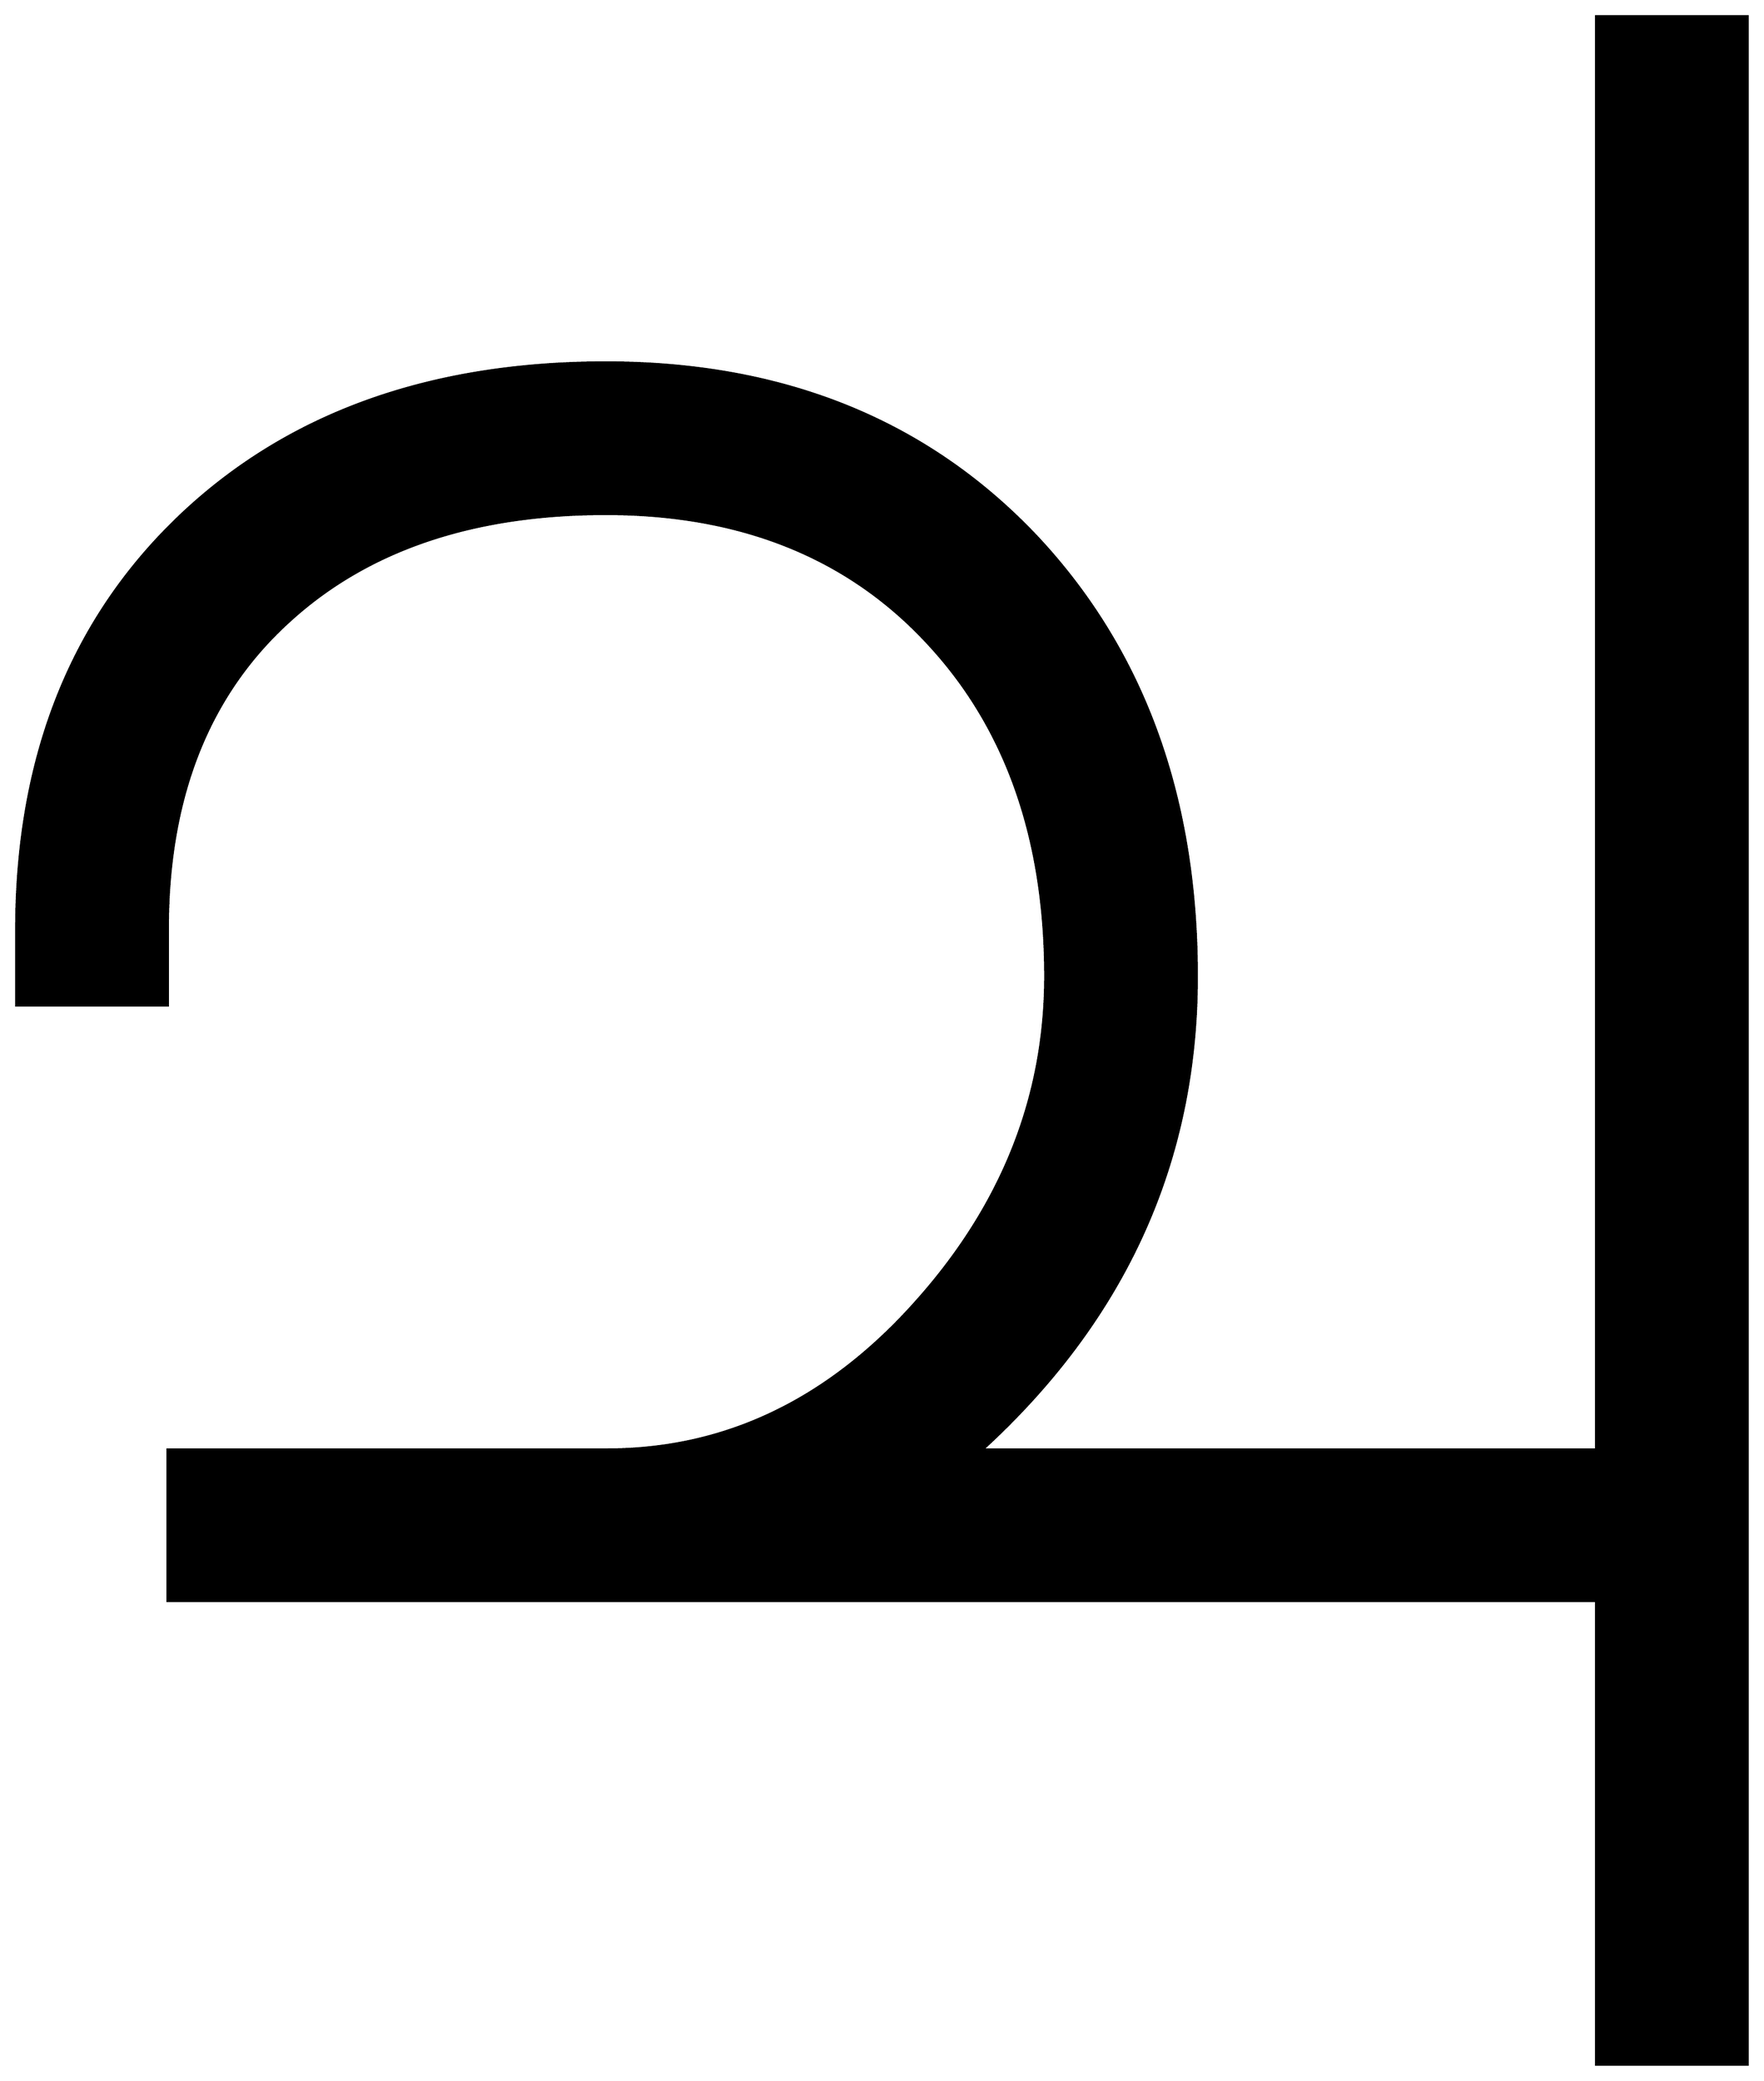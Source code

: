 


\begin{tikzpicture}[y=0.80pt, x=0.80pt, yscale=-1.0, xscale=1.0, inner sep=0pt, outer sep=0pt]
\begin{scope}[shift={(100.0,1770.0)},nonzero rule]
  \path[draw=.,fill=.,line width=1.600pt] (1500.0,200.0) --
    (1375.0,200.0) -- (1375.0,-183.0) -- (195.0,-183.0) --
    (195.0,-308.0) -- (558.0,-308.0) .. controls (656.0,-308.0)
    and (741.333,-349.0) .. (814.0,-431.0) .. controls
    (884.667,-510.333) and (920.0,-599.667) .. (920.0,-699.0) ..
    controls (920.0,-812.333) and (888.0,-903.667) .. (824.0,-973.0)
    .. controls (758.0,-1045.0) and (669.0,-1081.0) ..
    (557.0,-1081.0) .. controls (447.0,-1081.0) and
    (359.667,-1051.333) .. (295.0,-992.0) .. controls (228.333,-931.333)
    and (195.0,-846.667) .. (195.0,-738.0) -- (195.0,-675.0) --
    (70.0,-675.0) -- (70.0,-737.0) .. controls (70.0,-880.333) and
    (115.667,-995.0) .. (207.0,-1081.0) .. controls
    (295.667,-1164.333) and (412.333,-1206.0) .. (557.0,-1206.0) ..
    controls (703.667,-1206.0) and (822.333,-1158.0) ..
    (913.0,-1062.0) .. controls (1001.0,-968.0) and
    (1045.0,-847.0) .. (1045.0,-699.0) .. controls
    (1045.0,-546.333) and (986.0,-416.0) .. (868.0,-308.0) --
    (1375.0,-308.0) -- (1375.0,-1492.0) -- (1500.0,-1492.0) --
    (1500.0,200.0) -- cycle;
\end{scope}

\end{tikzpicture}


